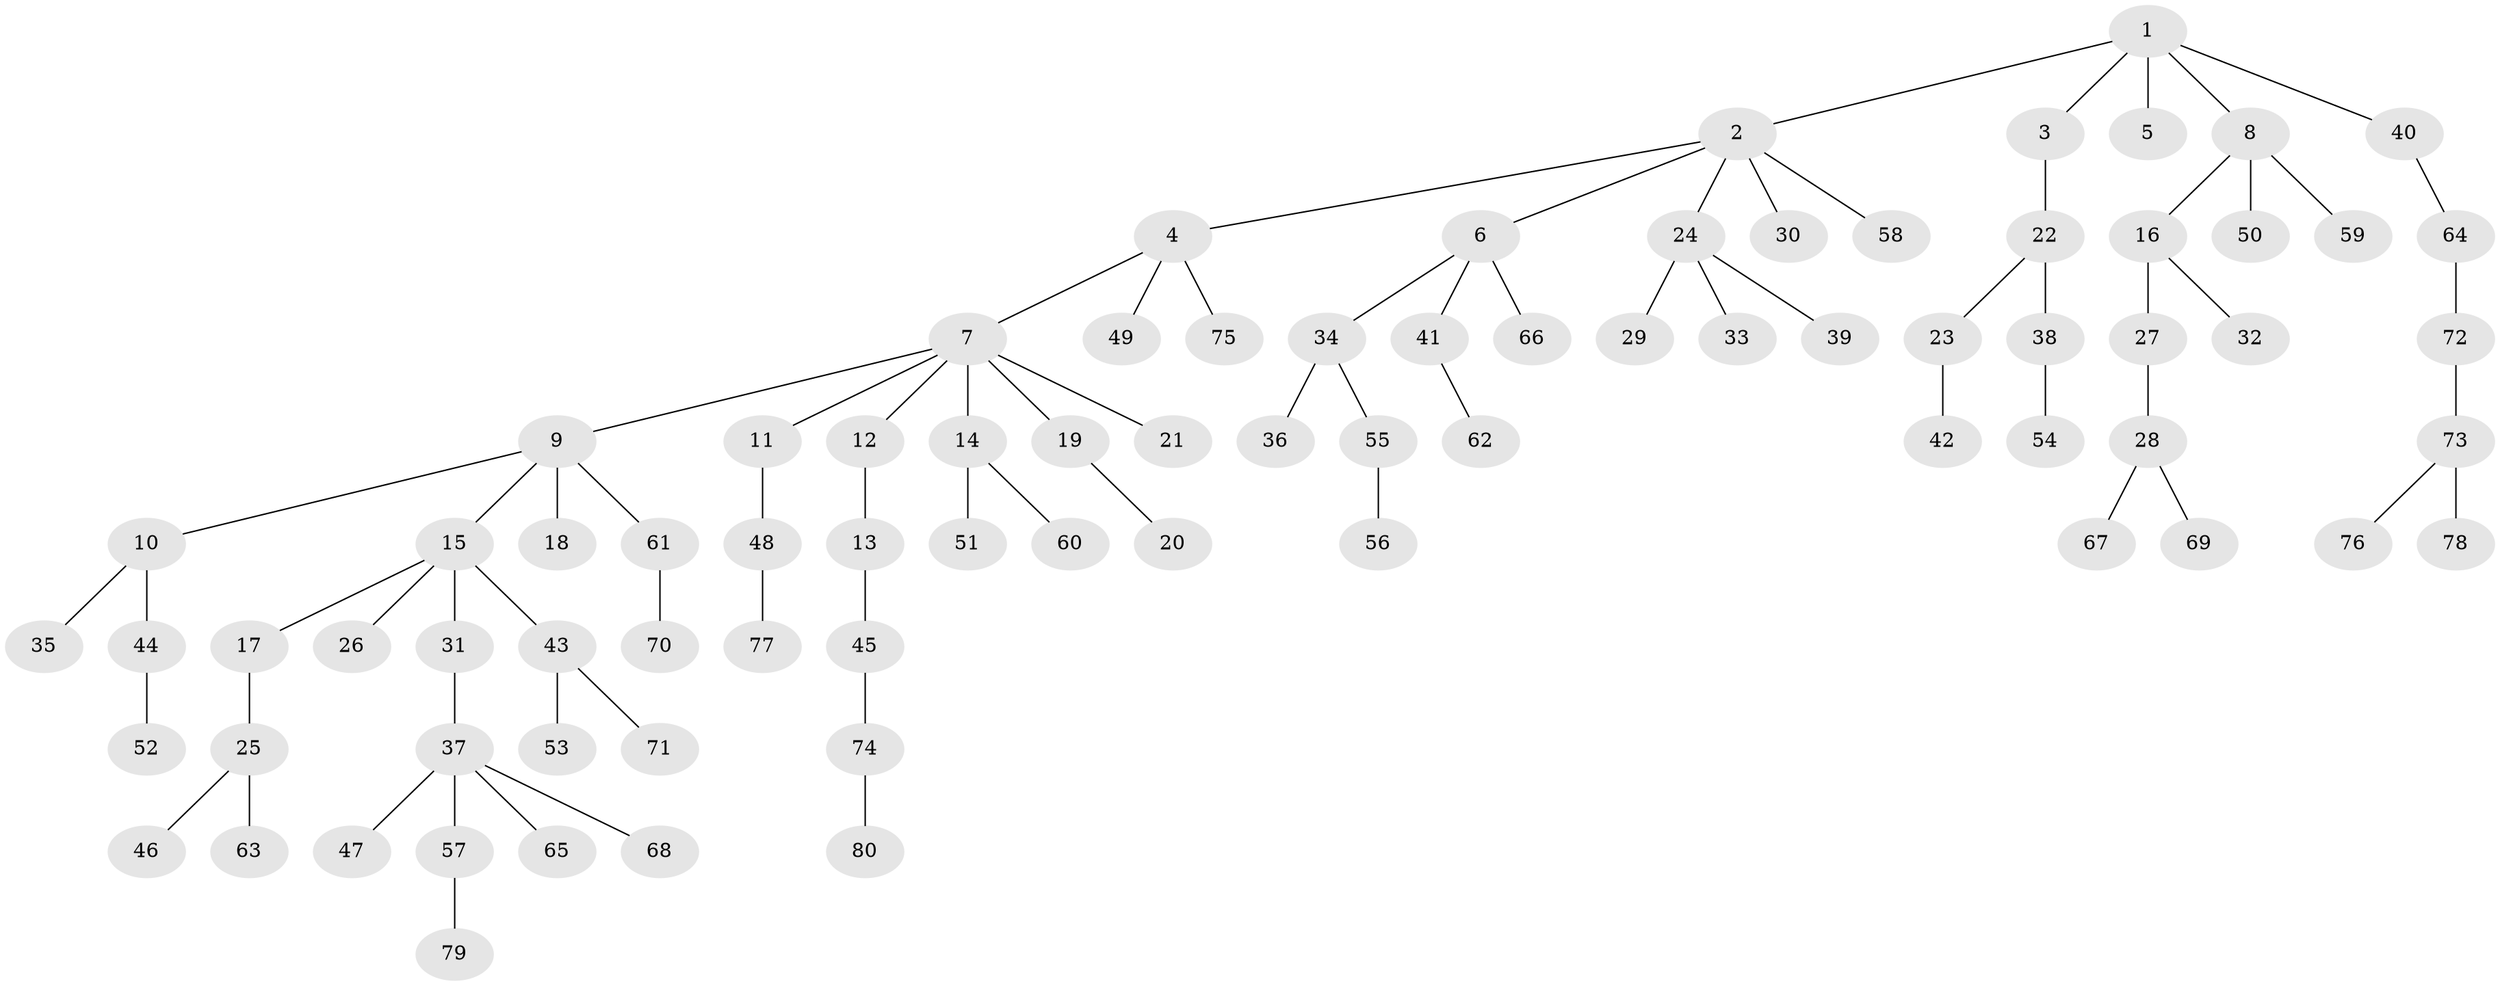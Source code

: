 // Generated by graph-tools (version 1.1) at 2025/15/03/09/25 04:15:37]
// undirected, 80 vertices, 79 edges
graph export_dot {
graph [start="1"]
  node [color=gray90,style=filled];
  1;
  2;
  3;
  4;
  5;
  6;
  7;
  8;
  9;
  10;
  11;
  12;
  13;
  14;
  15;
  16;
  17;
  18;
  19;
  20;
  21;
  22;
  23;
  24;
  25;
  26;
  27;
  28;
  29;
  30;
  31;
  32;
  33;
  34;
  35;
  36;
  37;
  38;
  39;
  40;
  41;
  42;
  43;
  44;
  45;
  46;
  47;
  48;
  49;
  50;
  51;
  52;
  53;
  54;
  55;
  56;
  57;
  58;
  59;
  60;
  61;
  62;
  63;
  64;
  65;
  66;
  67;
  68;
  69;
  70;
  71;
  72;
  73;
  74;
  75;
  76;
  77;
  78;
  79;
  80;
  1 -- 2;
  1 -- 3;
  1 -- 5;
  1 -- 8;
  1 -- 40;
  2 -- 4;
  2 -- 6;
  2 -- 24;
  2 -- 30;
  2 -- 58;
  3 -- 22;
  4 -- 7;
  4 -- 49;
  4 -- 75;
  6 -- 34;
  6 -- 41;
  6 -- 66;
  7 -- 9;
  7 -- 11;
  7 -- 12;
  7 -- 14;
  7 -- 19;
  7 -- 21;
  8 -- 16;
  8 -- 50;
  8 -- 59;
  9 -- 10;
  9 -- 15;
  9 -- 18;
  9 -- 61;
  10 -- 35;
  10 -- 44;
  11 -- 48;
  12 -- 13;
  13 -- 45;
  14 -- 51;
  14 -- 60;
  15 -- 17;
  15 -- 26;
  15 -- 31;
  15 -- 43;
  16 -- 27;
  16 -- 32;
  17 -- 25;
  19 -- 20;
  22 -- 23;
  22 -- 38;
  23 -- 42;
  24 -- 29;
  24 -- 33;
  24 -- 39;
  25 -- 46;
  25 -- 63;
  27 -- 28;
  28 -- 67;
  28 -- 69;
  31 -- 37;
  34 -- 36;
  34 -- 55;
  37 -- 47;
  37 -- 57;
  37 -- 65;
  37 -- 68;
  38 -- 54;
  40 -- 64;
  41 -- 62;
  43 -- 53;
  43 -- 71;
  44 -- 52;
  45 -- 74;
  48 -- 77;
  55 -- 56;
  57 -- 79;
  61 -- 70;
  64 -- 72;
  72 -- 73;
  73 -- 76;
  73 -- 78;
  74 -- 80;
}
